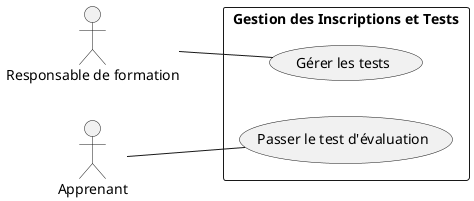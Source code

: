 @startuml
left to right direction

actor "Responsable de formation" as Admin
actor "Apprenant" as Apprenant

rectangle "Gestion des Inscriptions et Tests" {
  usecase "Passer le test d'évaluation" as UC1
  usecase "Gérer les tests" as UC2

}

Admin -- UC2
Apprenant -- UC1


@enduml
